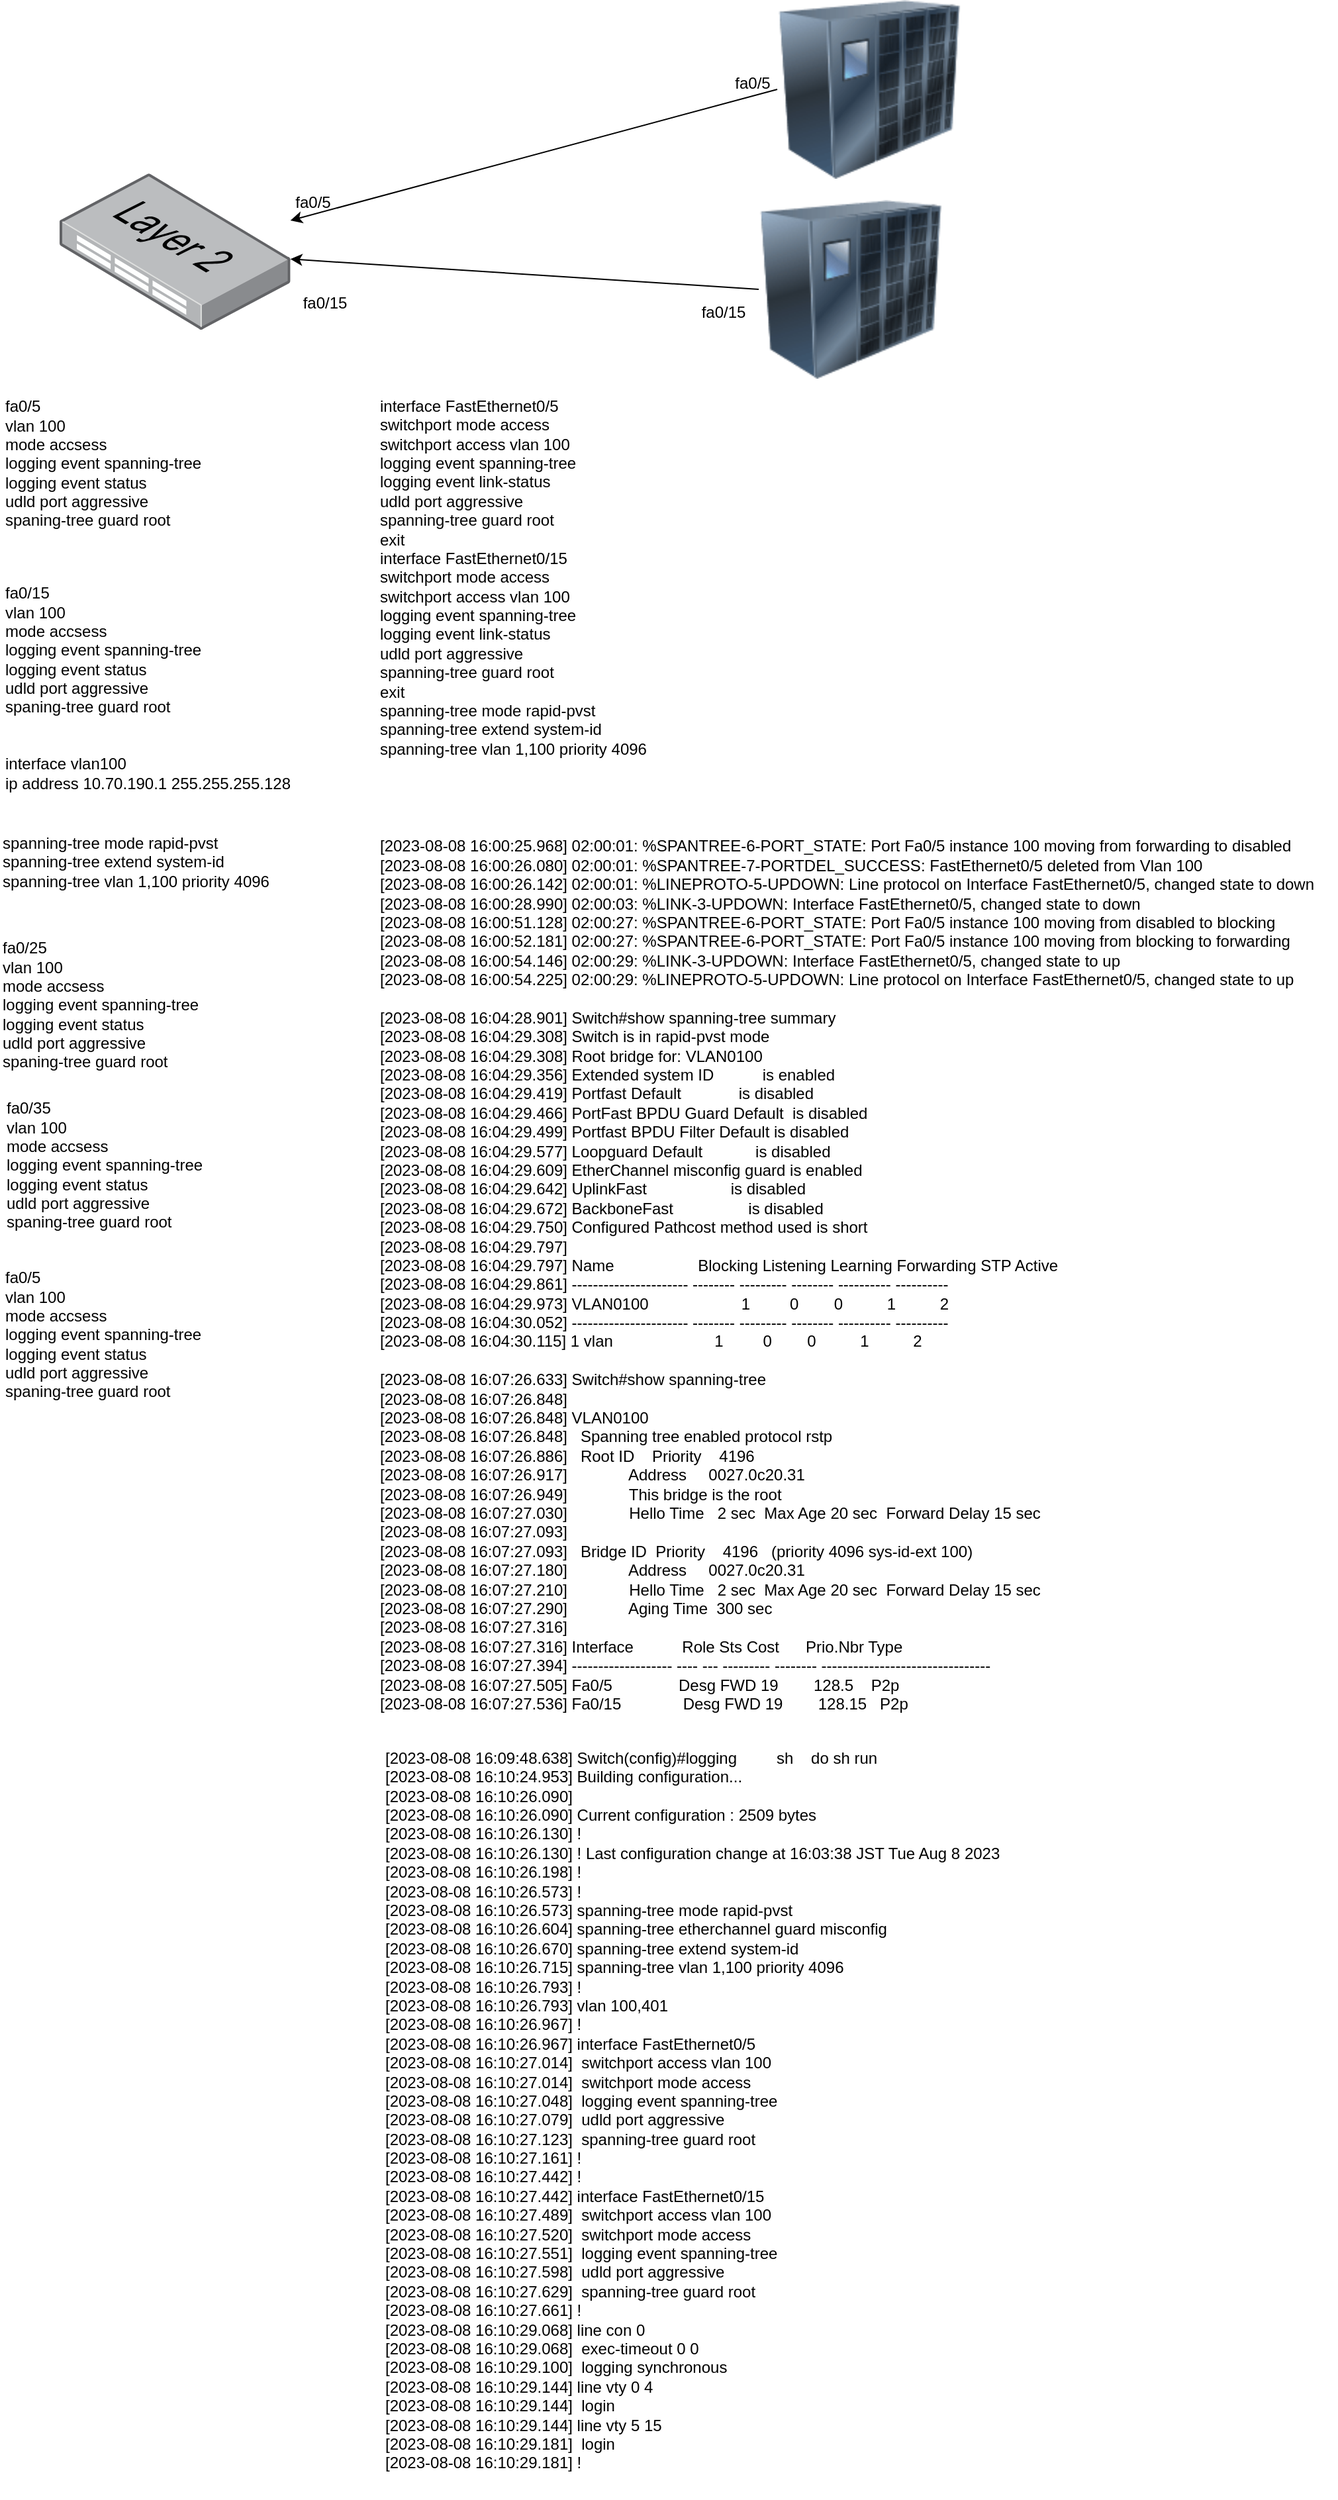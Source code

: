 <mxfile version="21.6.5" type="github">
  <diagram name="ページ1" id="oNyxpO08OiyF5CEFqEO7">
    <mxGraphModel dx="1478" dy="978" grid="0" gridSize="10" guides="1" tooltips="1" connect="1" arrows="1" fold="1" page="1" pageScale="1" pageWidth="827" pageHeight="1169" math="0" shadow="0">
      <root>
        <mxCell id="0" />
        <mxCell id="1" parent="0" />
        <mxCell id="rc_pYtMj7Cxb_ZD59GfT-1" value="" style="image;points=[];aspect=fixed;html=1;align=center;shadow=0;dashed=0;image=img/lib/allied_telesis/switch/Switch_48_port_L2.svg;" parent="1" vertex="1">
          <mxGeometry x="101" y="148" width="174.32" height="118" as="geometry" />
        </mxCell>
        <mxCell id="rc_pYtMj7Cxb_ZD59GfT-4" value="fa0/5" style="text;html=1;align=center;verticalAlign=middle;resizable=0;points=[];autosize=1;strokeColor=none;fillColor=none;" parent="1" vertex="1">
          <mxGeometry x="269" y="157" width="45" height="26" as="geometry" />
        </mxCell>
        <mxCell id="rc_pYtMj7Cxb_ZD59GfT-5" value="fa0/5" style="text;html=1;align=center;verticalAlign=middle;resizable=0;points=[];autosize=1;strokeColor=none;fillColor=none;" parent="1" vertex="1">
          <mxGeometry x="601" y="67" width="45" height="26" as="geometry" />
        </mxCell>
        <mxCell id="rc_pYtMj7Cxb_ZD59GfT-6" value="fa0/15" style="text;html=1;align=center;verticalAlign=middle;resizable=0;points=[];autosize=1;strokeColor=none;fillColor=none;" parent="1" vertex="1">
          <mxGeometry x="576" y="240" width="51" height="26" as="geometry" />
        </mxCell>
        <mxCell id="rc_pYtMj7Cxb_ZD59GfT-7" value="fa0/15" style="text;html=1;align=center;verticalAlign=middle;resizable=0;points=[];autosize=1;strokeColor=none;fillColor=none;" parent="1" vertex="1">
          <mxGeometry x="275.32" y="233" width="51" height="26" as="geometry" />
        </mxCell>
        <mxCell id="AWA5ZTeRcKUN1QfWkaL_-2" style="rounded=0;orthogonalLoop=1;jettySize=auto;html=1;exitX=0;exitY=0.5;exitDx=0;exitDy=0;" parent="1" source="rc_pYtMj7Cxb_ZD59GfT-8" target="rc_pYtMj7Cxb_ZD59GfT-1" edge="1">
          <mxGeometry relative="1" as="geometry" />
        </mxCell>
        <mxCell id="rc_pYtMj7Cxb_ZD59GfT-8" value="" style="image;html=1;image=img/lib/clip_art/networking/UPS_128x128.png" parent="1" vertex="1">
          <mxGeometry x="643" y="17" width="139" height="135" as="geometry" />
        </mxCell>
        <mxCell id="rc_pYtMj7Cxb_ZD59GfT-9" value="fa0/5&lt;br&gt;vlan 100&lt;br&gt;mode accsess&lt;br&gt;logging event spanning-tree&lt;br&gt;logging event status&lt;br&gt;udld port aggressive&lt;br&gt;spaning-tree guard root&lt;br&gt;" style="text;html=1;align=left;verticalAlign=middle;resizable=0;points=[];autosize=1;strokeColor=none;fillColor=none;" parent="1" vertex="1">
          <mxGeometry x="58" y="310" width="166" height="113" as="geometry" />
        </mxCell>
        <mxCell id="rc_pYtMj7Cxb_ZD59GfT-10" value="fa0/15&lt;br&gt;vlan 100&lt;br&gt;mode accsess&lt;br&gt;logging event spanning-tree&lt;br&gt;logging event status&lt;br&gt;udld port aggressive&lt;br&gt;spaning-tree guard root" style="text;html=1;align=left;verticalAlign=middle;resizable=0;points=[];autosize=1;strokeColor=none;fillColor=none;" parent="1" vertex="1">
          <mxGeometry x="58" y="451" width="166" height="113" as="geometry" />
        </mxCell>
        <mxCell id="rc_pYtMj7Cxb_ZD59GfT-12" value="interface vlan100&lt;br&gt;ip address 10.70.190.1 255.255.255.128" style="text;html=1;align=left;verticalAlign=middle;resizable=0;points=[];autosize=1;strokeColor=none;fillColor=none;" parent="1" vertex="1">
          <mxGeometry x="58" y="580" width="234" height="41" as="geometry" />
        </mxCell>
        <mxCell id="rc_pYtMj7Cxb_ZD59GfT-13" value="spanning-tree mode rapid-pvst&lt;br&gt;spanning-tree extend system-id&lt;br&gt;spanning-tree vlan 1,100 priority 4096" style="text;html=1;align=left;verticalAlign=middle;resizable=0;points=[];autosize=1;strokeColor=none;fillColor=none;" parent="1" vertex="1">
          <mxGeometry x="56.32" y="640" width="219" height="55" as="geometry" />
        </mxCell>
        <mxCell id="rc_pYtMj7Cxb_ZD59GfT-14" value="fa0/25&lt;br&gt;vlan 100&lt;br&gt;mode accsess&lt;br&gt;logging event spanning-tree&lt;br&gt;logging event status&lt;br&gt;udld port aggressive&lt;br&gt;spaning-tree guard root" style="text;html=1;align=left;verticalAlign=middle;resizable=0;points=[];autosize=1;strokeColor=none;fillColor=none;" parent="1" vertex="1">
          <mxGeometry x="56.32" y="719" width="166" height="113" as="geometry" />
        </mxCell>
        <mxCell id="rc_pYtMj7Cxb_ZD59GfT-15" value="fa0/5&lt;br&gt;vlan 100&lt;br&gt;mode accsess&lt;br&gt;logging event spanning-tree&lt;br&gt;logging event status&lt;br&gt;udld port aggressive&lt;br&gt;spaning-tree guard root&lt;br&gt;" style="text;html=1;align=left;verticalAlign=middle;resizable=0;points=[];autosize=1;strokeColor=none;fillColor=none;" parent="1" vertex="1">
          <mxGeometry x="58.0" y="968" width="166" height="113" as="geometry" />
        </mxCell>
        <mxCell id="rc_pYtMj7Cxb_ZD59GfT-16" value="fa0/35&lt;br&gt;vlan 100&lt;br&gt;mode accsess&lt;br&gt;logging event spanning-tree&lt;br&gt;logging event status&lt;br&gt;udld port aggressive&lt;br&gt;spaning-tree guard root" style="text;html=1;align=left;verticalAlign=middle;resizable=0;points=[];autosize=1;strokeColor=none;fillColor=none;" parent="1" vertex="1">
          <mxGeometry x="58.84" y="840" width="166" height="113" as="geometry" />
        </mxCell>
        <mxCell id="rc_pYtMj7Cxb_ZD59GfT-19" value="&lt;div&gt;interface FastEthernet0/5&lt;/div&gt;&lt;div&gt;switchport mode access&lt;/div&gt;&lt;div&gt;switchport access vlan 100&lt;/div&gt;&lt;div&gt;logging event spanning-tree&lt;/div&gt;&lt;div&gt;logging event link-status&lt;/div&gt;&lt;div&gt;udld port aggressive&lt;/div&gt;&lt;div&gt;spanning-tree guard root&lt;/div&gt;&lt;div&gt;exit&lt;/div&gt;&lt;div&gt;interface FastEthernet0/15&lt;/div&gt;&lt;div&gt;switchport mode access&lt;/div&gt;&lt;div&gt;switchport access vlan 100&lt;/div&gt;&lt;div&gt;logging event spanning-tree&lt;/div&gt;&lt;div&gt;logging event link-status&lt;/div&gt;&lt;div&gt;udld port aggressive&lt;/div&gt;&lt;div&gt;spanning-tree guard root&lt;/div&gt;&lt;div&gt;exit&lt;/div&gt;&lt;div&gt;spanning-tree mode rapid-pvst&lt;/div&gt;&lt;div&gt;spanning-tree extend system-id&lt;/div&gt;&lt;div&gt;spanning-tree vlan 1,100 priority 4096&lt;/div&gt;" style="text;html=1;align=left;verticalAlign=middle;resizable=0;points=[];autosize=1;strokeColor=none;fillColor=none;" parent="1" vertex="1">
          <mxGeometry x="341" y="310" width="219" height="285" as="geometry" />
        </mxCell>
        <mxCell id="AWA5ZTeRcKUN1QfWkaL_-3" style="rounded=0;orthogonalLoop=1;jettySize=auto;html=1;exitX=0;exitY=0.5;exitDx=0;exitDy=0;" parent="1" source="AWA5ZTeRcKUN1QfWkaL_-1" target="rc_pYtMj7Cxb_ZD59GfT-1" edge="1">
          <mxGeometry relative="1" as="geometry" />
        </mxCell>
        <mxCell id="AWA5ZTeRcKUN1QfWkaL_-1" value="" style="image;html=1;image=img/lib/clip_art/networking/UPS_128x128.png" parent="1" vertex="1">
          <mxGeometry x="629" y="168" width="139" height="135" as="geometry" />
        </mxCell>
        <mxCell id="nC0fyLkb2TrGNXtTHal--1" value="&lt;div&gt;[2023-08-08 16:00:25.968] 02:00:01: %SPANTREE-6-PORT_STATE: Port Fa0/5 instance 100 moving from forwarding to disabled&lt;/div&gt;&lt;div&gt;[2023-08-08 16:00:26.080] 02:00:01: %SPANTREE-7-PORTDEL_SUCCESS: FastEthernet0/5 deleted from Vlan 100&lt;/div&gt;&lt;div&gt;[2023-08-08 16:00:26.142] 02:00:01: %LINEPROTO-5-UPDOWN: Line protocol on Interface FastEthernet0/5, changed state to down&lt;/div&gt;&lt;div&gt;[2023-08-08 16:00:28.990] 02:00:03: %LINK-3-UPDOWN: Interface FastEthernet0/5, changed state to down&lt;/div&gt;&lt;div&gt;[2023-08-08 16:00:51.128] 02:00:27: %SPANTREE-6-PORT_STATE: Port Fa0/5 instance 100 moving from disabled to blocking&lt;/div&gt;&lt;div&gt;[2023-08-08 16:00:52.181] 02:00:27: %SPANTREE-6-PORT_STATE: Port Fa0/5 instance 100 moving from blocking to forwarding&lt;/div&gt;&lt;div&gt;[2023-08-08 16:00:54.146] 02:00:29: %LINK-3-UPDOWN: Interface FastEthernet0/5, changed state to up&lt;/div&gt;&lt;div&gt;[2023-08-08 16:00:54.225] 02:00:29: %LINEPROTO-5-UPDOWN: Line protocol on Interface FastEthernet0/5, changed state to up&lt;/div&gt;&lt;div&gt;&lt;br&gt;&lt;/div&gt;&lt;div&gt;[2023-08-08 16:04:28.901] Switch#show spanning-tree summary&amp;nbsp;&lt;/div&gt;&lt;div&gt;[2023-08-08 16:04:29.308] Switch is in rapid-pvst mode&lt;/div&gt;&lt;div&gt;[2023-08-08 16:04:29.308] Root bridge for: VLAN0100&lt;/div&gt;&lt;div&gt;[2023-08-08 16:04:29.356] Extended system ID&amp;nbsp; &amp;nbsp; &amp;nbsp; &amp;nbsp; &amp;nbsp; &amp;nbsp;is enabled&lt;/div&gt;&lt;div&gt;[2023-08-08 16:04:29.419] Portfast Default&amp;nbsp; &amp;nbsp; &amp;nbsp; &amp;nbsp; &amp;nbsp; &amp;nbsp; &amp;nbsp;is disabled&lt;/div&gt;&lt;div&gt;[2023-08-08 16:04:29.466] PortFast BPDU Guard Default&amp;nbsp; is disabled&lt;/div&gt;&lt;div&gt;[2023-08-08 16:04:29.499] Portfast BPDU Filter Default is disabled&lt;/div&gt;&lt;div&gt;[2023-08-08 16:04:29.577] Loopguard Default&amp;nbsp; &amp;nbsp; &amp;nbsp; &amp;nbsp; &amp;nbsp; &amp;nbsp; is disabled&lt;/div&gt;&lt;div&gt;[2023-08-08 16:04:29.609] EtherChannel misconfig guard is enabled&lt;/div&gt;&lt;div&gt;[2023-08-08 16:04:29.642] UplinkFast&amp;nbsp; &amp;nbsp; &amp;nbsp; &amp;nbsp; &amp;nbsp; &amp;nbsp; &amp;nbsp; &amp;nbsp; &amp;nbsp; &amp;nbsp;is disabled&lt;/div&gt;&lt;div&gt;[2023-08-08 16:04:29.672] BackboneFast&amp;nbsp; &amp;nbsp; &amp;nbsp; &amp;nbsp; &amp;nbsp; &amp;nbsp; &amp;nbsp; &amp;nbsp; &amp;nbsp;is disabled&lt;/div&gt;&lt;div&gt;[2023-08-08 16:04:29.750] Configured Pathcost method used is short&lt;/div&gt;&lt;div&gt;[2023-08-08 16:04:29.797]&amp;nbsp;&lt;/div&gt;&lt;div&gt;[2023-08-08 16:04:29.797] Name&amp;nbsp; &amp;nbsp; &amp;nbsp; &amp;nbsp; &amp;nbsp; &amp;nbsp; &amp;nbsp; &amp;nbsp; &amp;nbsp; &amp;nbsp;Blocking Listening Learning Forwarding STP Active&lt;/div&gt;&lt;div&gt;[2023-08-08 16:04:29.861] ---------------------- -------- --------- -------- ---------- ----------&lt;/div&gt;&lt;div&gt;[2023-08-08 16:04:29.973] VLAN0100&amp;nbsp; &amp;nbsp; &amp;nbsp; &amp;nbsp; &amp;nbsp; &amp;nbsp; &amp;nbsp; &amp;nbsp; &amp;nbsp; &amp;nbsp; &amp;nbsp;1&amp;nbsp; &amp;nbsp; &amp;nbsp; &amp;nbsp; &amp;nbsp;0&amp;nbsp; &amp;nbsp; &amp;nbsp; &amp;nbsp; 0&amp;nbsp; &amp;nbsp; &amp;nbsp; &amp;nbsp; &amp;nbsp; 1&amp;nbsp; &amp;nbsp; &amp;nbsp; &amp;nbsp; &amp;nbsp; 2&lt;/div&gt;&lt;div&gt;[2023-08-08 16:04:30.052] ---------------------- -------- --------- -------- ---------- ----------&lt;/div&gt;&lt;div&gt;[2023-08-08 16:04:30.115] 1 vlan&amp;nbsp; &amp;nbsp; &amp;nbsp; &amp;nbsp; &amp;nbsp; &amp;nbsp; &amp;nbsp; &amp;nbsp; &amp;nbsp; &amp;nbsp; &amp;nbsp; &amp;nbsp;1&amp;nbsp; &amp;nbsp; &amp;nbsp; &amp;nbsp; &amp;nbsp;0&amp;nbsp; &amp;nbsp; &amp;nbsp; &amp;nbsp; 0&amp;nbsp; &amp;nbsp; &amp;nbsp; &amp;nbsp; &amp;nbsp; 1&amp;nbsp; &amp;nbsp; &amp;nbsp; &amp;nbsp; &amp;nbsp; 2&lt;/div&gt;&lt;div&gt;&lt;br&gt;&lt;/div&gt;&lt;div&gt;[2023-08-08 16:07:26.633] Switch#show spanning-tree&amp;nbsp;&lt;/div&gt;&lt;div&gt;[2023-08-08 16:07:26.848]&amp;nbsp;&lt;/div&gt;&lt;div&gt;[2023-08-08 16:07:26.848] VLAN0100&lt;/div&gt;&lt;div&gt;[2023-08-08 16:07:26.848]&amp;nbsp; &amp;nbsp;Spanning tree enabled protocol rstp&lt;/div&gt;&lt;div&gt;[2023-08-08 16:07:26.886]&amp;nbsp; &amp;nbsp;Root ID&amp;nbsp; &amp;nbsp; Priority&amp;nbsp; &amp;nbsp; 4196&lt;/div&gt;&lt;div&gt;[2023-08-08 16:07:26.917]&amp;nbsp; &amp;nbsp; &amp;nbsp; &amp;nbsp; &amp;nbsp; &amp;nbsp; &amp;nbsp; Address&amp;nbsp; &amp;nbsp; &amp;nbsp;0027.0c20.31&lt;/div&gt;&lt;div&gt;[2023-08-08 16:07:26.949]&amp;nbsp; &amp;nbsp; &amp;nbsp; &amp;nbsp; &amp;nbsp; &amp;nbsp; &amp;nbsp; This bridge is the root&lt;/div&gt;&lt;div&gt;[2023-08-08 16:07:27.030]&amp;nbsp; &amp;nbsp; &amp;nbsp; &amp;nbsp; &amp;nbsp; &amp;nbsp; &amp;nbsp; Hello Time&amp;nbsp; &amp;nbsp;2 sec&amp;nbsp; Max Age 20 sec&amp;nbsp; Forward Delay 15 sec&lt;/div&gt;&lt;div&gt;[2023-08-08 16:07:27.093]&amp;nbsp;&lt;/div&gt;&lt;div&gt;[2023-08-08 16:07:27.093]&amp;nbsp; &amp;nbsp;Bridge ID&amp;nbsp; Priority&amp;nbsp; &amp;nbsp; 4196&amp;nbsp; &amp;nbsp;(priority 4096 sys-id-ext 100)&lt;/div&gt;&lt;div&gt;[2023-08-08 16:07:27.180]&amp;nbsp; &amp;nbsp; &amp;nbsp; &amp;nbsp; &amp;nbsp; &amp;nbsp; &amp;nbsp; Address&amp;nbsp; &amp;nbsp; &amp;nbsp;0027.0c20.31&lt;/div&gt;&lt;div&gt;[2023-08-08 16:07:27.210]&amp;nbsp; &amp;nbsp; &amp;nbsp; &amp;nbsp; &amp;nbsp; &amp;nbsp; &amp;nbsp; Hello Time&amp;nbsp; &amp;nbsp;2 sec&amp;nbsp; Max Age 20 sec&amp;nbsp; Forward Delay 15 sec&lt;/div&gt;&lt;div&gt;[2023-08-08 16:07:27.290]&amp;nbsp; &amp;nbsp; &amp;nbsp; &amp;nbsp; &amp;nbsp; &amp;nbsp; &amp;nbsp; Aging Time&amp;nbsp; 300 sec&lt;/div&gt;&lt;div&gt;[2023-08-08 16:07:27.316]&amp;nbsp;&lt;/div&gt;&lt;div&gt;[2023-08-08 16:07:27.316] Interface&amp;nbsp; &amp;nbsp; &amp;nbsp; &amp;nbsp; &amp;nbsp; &amp;nbsp;Role Sts Cost&amp;nbsp; &amp;nbsp; &amp;nbsp; Prio.Nbr Type&lt;/div&gt;&lt;div&gt;[2023-08-08 16:07:27.394] ------------------- ---- --- --------- -------- --------------------------------&lt;/div&gt;&lt;div&gt;[2023-08-08 16:07:27.505] Fa0/5&amp;nbsp; &amp;nbsp; &amp;nbsp; &amp;nbsp; &amp;nbsp; &amp;nbsp; &amp;nbsp; &amp;nbsp;Desg FWD 19&amp;nbsp; &amp;nbsp; &amp;nbsp; &amp;nbsp; 128.5&amp;nbsp; &amp;nbsp; P2p&amp;nbsp;&lt;/div&gt;&lt;div&gt;[2023-08-08 16:07:27.536] Fa0/15&amp;nbsp; &amp;nbsp; &amp;nbsp; &amp;nbsp; &amp;nbsp; &amp;nbsp; &amp;nbsp; Desg FWD 19&amp;nbsp; &amp;nbsp; &amp;nbsp; &amp;nbsp; 128.15&amp;nbsp; &amp;nbsp;P2p&amp;nbsp;&lt;/div&gt;&lt;div&gt;&lt;br&gt;&lt;/div&gt;" style="text;html=1;align=left;verticalAlign=middle;resizable=0;points=[];autosize=1;strokeColor=none;fillColor=none;" parent="1" vertex="1">
          <mxGeometry x="341" y="642" width="724" height="689" as="geometry" />
        </mxCell>
        <mxCell id="FxtgmUwDAM-0xm9ztwbg-1" value="&lt;div&gt;&lt;div&gt;[2023-08-08 16:09:48.638] Switch(config)#logging&amp;nbsp; &amp;nbsp; &amp;nbsp; &amp;nbsp; &amp;nbsp;sh&amp;nbsp; &amp;nbsp; do sh run&lt;/div&gt;&lt;div&gt;[2023-08-08 16:10:24.953] Building configuration...&lt;/div&gt;&lt;div&gt;[2023-08-08 16:10:26.090]&amp;nbsp;&lt;/div&gt;&lt;div&gt;[2023-08-08 16:10:26.090] Current configuration : 2509 bytes&lt;/div&gt;&lt;div&gt;[2023-08-08 16:10:26.130] !&lt;/div&gt;&lt;div&gt;[2023-08-08 16:10:26.130] ! Last configuration change at 16:03:38 JST Tue Aug 8 2023&lt;/div&gt;&lt;div&gt;[2023-08-08 16:10:26.198] !&lt;/div&gt;&lt;div&gt;[2023-08-08 16:10:26.573] !&lt;/div&gt;&lt;div&gt;[2023-08-08 16:10:26.573] spanning-tree mode rapid-pvst&lt;/div&gt;&lt;div&gt;[2023-08-08 16:10:26.604] spanning-tree etherchannel guard misconfig&lt;/div&gt;&lt;div&gt;[2023-08-08 16:10:26.670] spanning-tree extend system-id&lt;/div&gt;&lt;div&gt;[2023-08-08 16:10:26.715] spanning-tree vlan 1,100 priority 4096&lt;/div&gt;&lt;div&gt;[2023-08-08 16:10:26.793] !&lt;/div&gt;&lt;div&gt;[2023-08-08 16:10:26.793] vlan 100,401&amp;nbsp;&lt;/div&gt;&lt;div&gt;[2023-08-08 16:10:26.967] !&lt;/div&gt;&lt;div&gt;[2023-08-08 16:10:26.967] interface FastEthernet0/5&lt;/div&gt;&lt;div&gt;[2023-08-08 16:10:27.014]&amp;nbsp; switchport access vlan 100&lt;/div&gt;&lt;div&gt;[2023-08-08 16:10:27.014]&amp;nbsp; switchport mode access&lt;/div&gt;&lt;div&gt;[2023-08-08 16:10:27.048]&amp;nbsp; logging event spanning-tree&lt;/div&gt;&lt;div&gt;[2023-08-08 16:10:27.079]&amp;nbsp; udld port aggressive&lt;/div&gt;&lt;div&gt;[2023-08-08 16:10:27.123]&amp;nbsp; spanning-tree guard root&lt;/div&gt;&lt;div&gt;[2023-08-08 16:10:27.161] !&lt;/div&gt;&lt;div&gt;[2023-08-08 16:10:27.442] !&lt;/div&gt;&lt;div&gt;[2023-08-08 16:10:27.442] interface FastEthernet0/15&lt;/div&gt;&lt;div&gt;[2023-08-08 16:10:27.489]&amp;nbsp; switchport access vlan 100&lt;/div&gt;&lt;div&gt;[2023-08-08 16:10:27.520]&amp;nbsp; switchport mode access&lt;/div&gt;&lt;div&gt;[2023-08-08 16:10:27.551]&amp;nbsp; logging event spanning-tree&lt;/div&gt;&lt;div&gt;[2023-08-08 16:10:27.598]&amp;nbsp; udld port aggressive&lt;/div&gt;&lt;div&gt;[2023-08-08 16:10:27.629]&amp;nbsp; spanning-tree guard root&lt;/div&gt;&lt;div&gt;[2023-08-08 16:10:27.661] !&lt;/div&gt;&lt;div&gt;[2023-08-08 16:10:29.068] line con 0&lt;/div&gt;&lt;div&gt;[2023-08-08 16:10:29.068]&amp;nbsp; exec-timeout 0 0&lt;/div&gt;&lt;div&gt;[2023-08-08 16:10:29.100]&amp;nbsp; logging synchronous&lt;/div&gt;&lt;div&gt;[2023-08-08 16:10:29.144] line vty 0 4&lt;/div&gt;&lt;div&gt;[2023-08-08 16:10:29.144]&amp;nbsp; login&lt;/div&gt;&lt;div&gt;[2023-08-08 16:10:29.144] line vty 5 15&lt;/div&gt;&lt;div&gt;[2023-08-08 16:10:29.181]&amp;nbsp; login&lt;/div&gt;&lt;div&gt;[2023-08-08 16:10:29.181] !&lt;/div&gt;&lt;/div&gt;&lt;div&gt;&lt;br&gt;&lt;/div&gt;" style="text;html=1;align=left;verticalAlign=middle;resizable=0;points=[];autosize=1;strokeColor=none;fillColor=none;" parent="1" vertex="1">
          <mxGeometry x="345" y="1331" width="482" height="573" as="geometry" />
        </mxCell>
      </root>
    </mxGraphModel>
  </diagram>
</mxfile>
